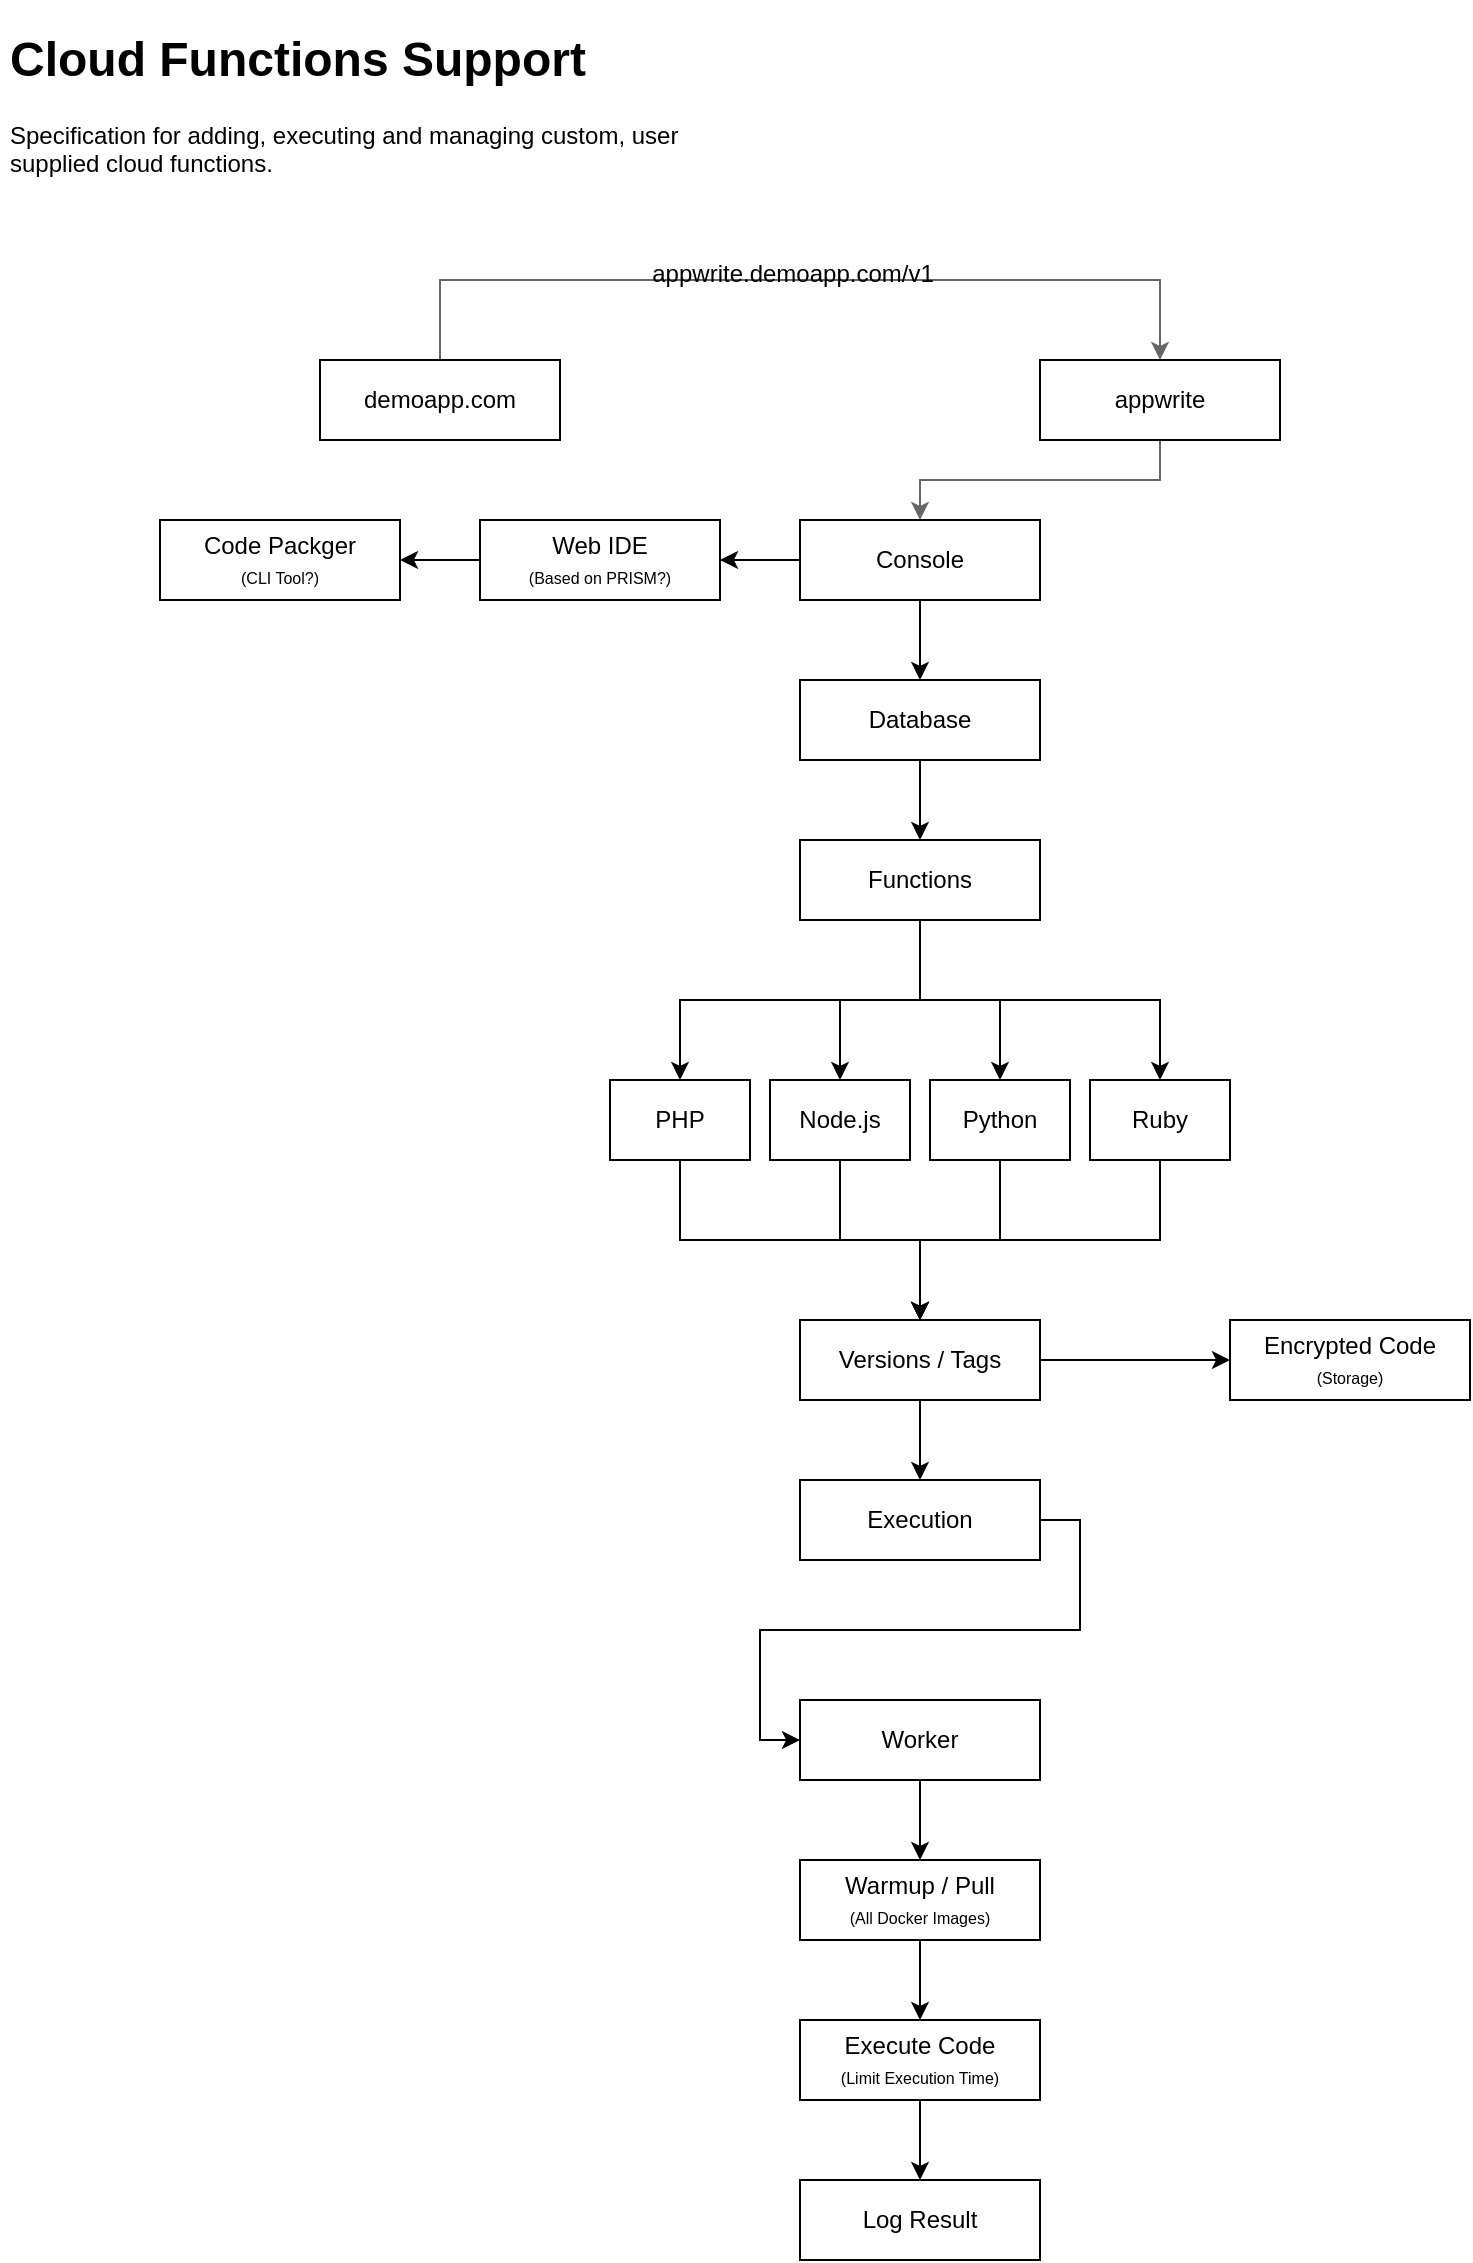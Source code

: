 <mxfile version="13.1.3">
    <diagram id="yGhE-bxLbvAmmQa4B8sF" name="Page-1">
        <mxGraphModel dx="1283" dy="806" grid="1" gridSize="10" guides="1" tooltips="1" connect="1" arrows="1" fold="1" page="1" pageScale="1" pageWidth="1200" pageHeight="1200" background="none" math="0" shadow="0">
            <root>
                <mxCell id="0"/>
                <mxCell id="1" parent="0"/>
                <mxCell id="VRWtsPjFZcFOQ0dyWaPR-2" value="" style="edgeStyle=orthogonalEdgeStyle;rounded=0;orthogonalLoop=1;jettySize=auto;html=1;" parent="1" source="7Wyw-BhCzhfnSJz2-0qM-1" target="VRWtsPjFZcFOQ0dyWaPR-1" edge="1">
                    <mxGeometry relative="1" as="geometry"/>
                </mxCell>
                <mxCell id="C25799qmdiSaeSuCInEC-37" value="" style="edgeStyle=orthogonalEdgeStyle;rounded=0;orthogonalLoop=1;jettySize=auto;html=1;" parent="1" source="7Wyw-BhCzhfnSJz2-0qM-1" target="C25799qmdiSaeSuCInEC-36" edge="1">
                    <mxGeometry relative="1" as="geometry"/>
                </mxCell>
                <mxCell id="C25799qmdiSaeSuCInEC-40" style="edgeStyle=orthogonalEdgeStyle;rounded=0;orthogonalLoop=1;jettySize=auto;html=1;exitX=0;exitY=0.5;exitDx=0;exitDy=0;" parent="1" source="7Wyw-BhCzhfnSJz2-0qM-1" target="C25799qmdiSaeSuCInEC-38" edge="1">
                    <mxGeometry relative="1" as="geometry"/>
                </mxCell>
                <mxCell id="7Wyw-BhCzhfnSJz2-0qM-1" value="Console" style="rounded=0;whiteSpace=wrap;html=1;labelBorderColor=none;" parent="1" vertex="1">
                    <mxGeometry x="440" y="280" width="120" height="40" as="geometry"/>
                </mxCell>
                <mxCell id="C25799qmdiSaeSuCInEC-38" value="Code Packger&lt;br&gt;&lt;font style=&quot;font-size: 8px&quot;&gt;(CLI Tool?)&lt;/font&gt;" style="rounded=0;whiteSpace=wrap;html=1;labelBorderColor=none;" parent="1" vertex="1">
                    <mxGeometry x="120" y="280" width="120" height="40" as="geometry"/>
                </mxCell>
                <mxCell id="C25799qmdiSaeSuCInEC-36" value="Web IDE&lt;br&gt;&lt;font style=&quot;font-size: 8px&quot;&gt;(Based on PRISM?)&lt;/font&gt;" style="rounded=0;whiteSpace=wrap;html=1;labelBorderColor=none;" parent="1" vertex="1">
                    <mxGeometry x="280" y="280" width="120" height="40" as="geometry"/>
                </mxCell>
                <mxCell id="VRWtsPjFZcFOQ0dyWaPR-4" value="" style="edgeStyle=orthogonalEdgeStyle;rounded=0;orthogonalLoop=1;jettySize=auto;html=1;" parent="1" source="VRWtsPjFZcFOQ0dyWaPR-1" target="VRWtsPjFZcFOQ0dyWaPR-3" edge="1">
                    <mxGeometry relative="1" as="geometry"/>
                </mxCell>
                <mxCell id="VRWtsPjFZcFOQ0dyWaPR-1" value="Database" style="rounded=0;whiteSpace=wrap;html=1;labelBorderColor=none;" parent="1" vertex="1">
                    <mxGeometry x="440" y="360" width="120" height="40" as="geometry"/>
                </mxCell>
                <mxCell id="C25799qmdiSaeSuCInEC-10" style="edgeStyle=orthogonalEdgeStyle;rounded=0;orthogonalLoop=1;jettySize=auto;html=1;exitX=0.5;exitY=1;exitDx=0;exitDy=0;entryX=0.5;entryY=0;entryDx=0;entryDy=0;" parent="1" source="VRWtsPjFZcFOQ0dyWaPR-3" target="C25799qmdiSaeSuCInEC-1" edge="1">
                    <mxGeometry relative="1" as="geometry"/>
                </mxCell>
                <mxCell id="C25799qmdiSaeSuCInEC-11" style="edgeStyle=orthogonalEdgeStyle;rounded=0;orthogonalLoop=1;jettySize=auto;html=1;exitX=0.5;exitY=1;exitDx=0;exitDy=0;" parent="1" source="VRWtsPjFZcFOQ0dyWaPR-3" target="VRWtsPjFZcFOQ0dyWaPR-5" edge="1">
                    <mxGeometry relative="1" as="geometry"/>
                </mxCell>
                <mxCell id="C25799qmdiSaeSuCInEC-12" style="edgeStyle=orthogonalEdgeStyle;rounded=0;orthogonalLoop=1;jettySize=auto;html=1;exitX=0.5;exitY=1;exitDx=0;exitDy=0;entryX=0.5;entryY=0;entryDx=0;entryDy=0;" parent="1" source="VRWtsPjFZcFOQ0dyWaPR-3" target="C25799qmdiSaeSuCInEC-6" edge="1">
                    <mxGeometry relative="1" as="geometry"/>
                </mxCell>
                <mxCell id="C25799qmdiSaeSuCInEC-13" style="edgeStyle=orthogonalEdgeStyle;rounded=0;orthogonalLoop=1;jettySize=auto;html=1;exitX=0.5;exitY=1;exitDx=0;exitDy=0;" parent="1" source="VRWtsPjFZcFOQ0dyWaPR-3" target="C25799qmdiSaeSuCInEC-7" edge="1">
                    <mxGeometry relative="1" as="geometry"/>
                </mxCell>
                <mxCell id="VRWtsPjFZcFOQ0dyWaPR-3" value="Functions" style="rounded=0;whiteSpace=wrap;html=1;labelBorderColor=none;" parent="1" vertex="1">
                    <mxGeometry x="440" y="440" width="120" height="40" as="geometry"/>
                </mxCell>
                <mxCell id="C25799qmdiSaeSuCInEC-15" style="edgeStyle=orthogonalEdgeStyle;rounded=0;orthogonalLoop=1;jettySize=auto;html=1;exitX=0.5;exitY=1;exitDx=0;exitDy=0;entryX=0.5;entryY=0;entryDx=0;entryDy=0;" parent="1" source="VRWtsPjFZcFOQ0dyWaPR-5" target="C25799qmdiSaeSuCInEC-14" edge="1">
                    <mxGeometry relative="1" as="geometry"/>
                </mxCell>
                <mxCell id="VRWtsPjFZcFOQ0dyWaPR-5" value="PHP" style="rounded=0;whiteSpace=wrap;html=1;labelBorderColor=none;" parent="1" vertex="1">
                    <mxGeometry x="345" y="560" width="70" height="40" as="geometry"/>
                </mxCell>
                <mxCell id="C25799qmdiSaeSuCInEC-16" style="edgeStyle=orthogonalEdgeStyle;rounded=0;orthogonalLoop=1;jettySize=auto;html=1;exitX=0.5;exitY=1;exitDx=0;exitDy=0;" parent="1" source="C25799qmdiSaeSuCInEC-1" target="C25799qmdiSaeSuCInEC-14" edge="1">
                    <mxGeometry relative="1" as="geometry"/>
                </mxCell>
                <mxCell id="C25799qmdiSaeSuCInEC-1" value="Node.js" style="rounded=0;whiteSpace=wrap;html=1;labelBorderColor=none;" parent="1" vertex="1">
                    <mxGeometry x="425" y="560" width="70" height="40" as="geometry"/>
                </mxCell>
                <mxCell id="7Wyw-BhCzhfnSJz2-0qM-14" style="edgeStyle=orthogonalEdgeStyle;rounded=0;orthogonalLoop=1;jettySize=auto;html=1;exitX=0.5;exitY=1;exitDx=0;exitDy=0;entryX=0.5;entryY=0;entryDx=0;entryDy=0;labelBorderColor=none;strokeColor=#666666;" parent="1" source="7Wyw-BhCzhfnSJz2-0qM-12" target="7Wyw-BhCzhfnSJz2-0qM-1" edge="1">
                    <mxGeometry relative="1" as="geometry"/>
                </mxCell>
                <mxCell id="7Wyw-BhCzhfnSJz2-0qM-12" value="appwrite" style="rounded=0;whiteSpace=wrap;html=1;labelBorderColor=none;" parent="1" vertex="1">
                    <mxGeometry x="560" y="200" width="120" height="40" as="geometry"/>
                </mxCell>
                <mxCell id="7Wyw-BhCzhfnSJz2-0qM-17" style="edgeStyle=orthogonalEdgeStyle;rounded=0;orthogonalLoop=1;jettySize=auto;html=1;exitX=0.5;exitY=0;exitDx=0;exitDy=0;entryX=0.5;entryY=0;entryDx=0;entryDy=0;labelBorderColor=none;strokeColor=#666666;" parent="1" source="7Wyw-BhCzhfnSJz2-0qM-16" target="7Wyw-BhCzhfnSJz2-0qM-12" edge="1">
                    <mxGeometry relative="1" as="geometry">
                        <Array as="points">
                            <mxPoint x="260" y="160"/>
                            <mxPoint x="620" y="160"/>
                        </Array>
                    </mxGeometry>
                </mxCell>
                <mxCell id="7Wyw-BhCzhfnSJz2-0qM-18" value="&amp;nbsp; &amp;nbsp; appwrite.demoapp.com/v1&amp;nbsp; &amp;nbsp;&amp;nbsp;" style="text;align=center;verticalAlign=middle;resizable=0;points=[];labelBackgroundColor=none;labelBorderColor=none;fontColor=#;html=1;" parent="7Wyw-BhCzhfnSJz2-0qM-17" vertex="1" connectable="0">
                    <mxGeometry x="-0.018" y="3" relative="1" as="geometry">
                        <mxPoint as="offset"/>
                    </mxGeometry>
                </mxCell>
                <mxCell id="7Wyw-BhCzhfnSJz2-0qM-16" value="demoapp.com" style="rounded=0;whiteSpace=wrap;html=1;labelBorderColor=none;" parent="1" vertex="1">
                    <mxGeometry x="200" y="200" width="120" height="40" as="geometry"/>
                </mxCell>
                <mxCell id="7Wyw-BhCzhfnSJz2-0qM-54" value="&lt;h1&gt;Cloud Functions Support&lt;/h1&gt;&lt;p&gt;Specification for adding, executing and managing custom, user supplied cloud functions.&lt;br&gt;&lt;/p&gt;" style="text;html=1;spacing=5;spacingTop=-20;whiteSpace=wrap;overflow=hidden;rounded=0;labelBackgroundColor=none;" parent="1" vertex="1">
                    <mxGeometry x="40" y="30" width="370" height="90" as="geometry"/>
                </mxCell>
                <mxCell id="C25799qmdiSaeSuCInEC-18" style="edgeStyle=orthogonalEdgeStyle;rounded=0;orthogonalLoop=1;jettySize=auto;html=1;exitX=0.5;exitY=1;exitDx=0;exitDy=0;entryX=0.5;entryY=0;entryDx=0;entryDy=0;" parent="1" source="C25799qmdiSaeSuCInEC-6" target="C25799qmdiSaeSuCInEC-14" edge="1">
                    <mxGeometry relative="1" as="geometry"/>
                </mxCell>
                <mxCell id="C25799qmdiSaeSuCInEC-6" value="Python" style="rounded=0;whiteSpace=wrap;html=1;labelBorderColor=none;" parent="1" vertex="1">
                    <mxGeometry x="505" y="560" width="70" height="40" as="geometry"/>
                </mxCell>
                <mxCell id="C25799qmdiSaeSuCInEC-19" style="edgeStyle=orthogonalEdgeStyle;rounded=0;orthogonalLoop=1;jettySize=auto;html=1;exitX=0.5;exitY=1;exitDx=0;exitDy=0;entryX=0.5;entryY=0;entryDx=0;entryDy=0;" parent="1" source="C25799qmdiSaeSuCInEC-7" target="C25799qmdiSaeSuCInEC-14" edge="1">
                    <mxGeometry relative="1" as="geometry"/>
                </mxCell>
                <mxCell id="C25799qmdiSaeSuCInEC-7" value="Ruby" style="rounded=0;whiteSpace=wrap;html=1;labelBorderColor=none;" parent="1" vertex="1">
                    <mxGeometry x="585" y="560" width="70" height="40" as="geometry"/>
                </mxCell>
                <mxCell id="C25799qmdiSaeSuCInEC-21" value="" style="edgeStyle=orthogonalEdgeStyle;rounded=0;orthogonalLoop=1;jettySize=auto;html=1;" parent="1" source="C25799qmdiSaeSuCInEC-14" target="C25799qmdiSaeSuCInEC-20" edge="1">
                    <mxGeometry relative="1" as="geometry"/>
                </mxCell>
                <mxCell id="C25799qmdiSaeSuCInEC-29" value="" style="edgeStyle=orthogonalEdgeStyle;rounded=0;orthogonalLoop=1;jettySize=auto;html=1;" parent="1" source="C25799qmdiSaeSuCInEC-14" target="C25799qmdiSaeSuCInEC-28" edge="1">
                    <mxGeometry relative="1" as="geometry"/>
                </mxCell>
                <mxCell id="C25799qmdiSaeSuCInEC-14" value="Versions / Tags" style="rounded=0;whiteSpace=wrap;html=1;labelBorderColor=none;" parent="1" vertex="1">
                    <mxGeometry x="440" y="680" width="120" height="40" as="geometry"/>
                </mxCell>
                <mxCell id="C25799qmdiSaeSuCInEC-28" value="Encrypted Code&lt;br&gt;&lt;font style=&quot;font-size: 8px&quot;&gt;(Storage)&lt;/font&gt;" style="rounded=0;whiteSpace=wrap;html=1;labelBorderColor=none;" parent="1" vertex="1">
                    <mxGeometry x="655" y="680" width="120" height="40" as="geometry"/>
                </mxCell>
                <mxCell id="C25799qmdiSaeSuCInEC-26" style="edgeStyle=orthogonalEdgeStyle;rounded=0;orthogonalLoop=1;jettySize=auto;html=1;exitX=1;exitY=0.5;exitDx=0;exitDy=0;entryX=0;entryY=0.5;entryDx=0;entryDy=0;" parent="1" source="C25799qmdiSaeSuCInEC-20" target="C25799qmdiSaeSuCInEC-23" edge="1">
                    <mxGeometry relative="1" as="geometry"/>
                </mxCell>
                <mxCell id="C25799qmdiSaeSuCInEC-27" value="&amp;nbsp;Send Version Code and Metadata" style="text;html=1;align=center;verticalAlign=middle;resizable=0;points=[];labelBackgroundColor=#ffffff;noLabel=1;fontColor=none;" parent="C25799qmdiSaeSuCInEC-26" vertex="1" connectable="0">
                    <mxGeometry x="-0.175" y="1" relative="1" as="geometry">
                        <mxPoint x="28" y="1" as="offset"/>
                    </mxGeometry>
                </mxCell>
                <mxCell id="C25799qmdiSaeSuCInEC-20" value="Execution" style="rounded=0;whiteSpace=wrap;html=1;labelBorderColor=none;" parent="1" vertex="1">
                    <mxGeometry x="440" y="760" width="120" height="40" as="geometry"/>
                </mxCell>
                <mxCell id="C25799qmdiSaeSuCInEC-31" value="" style="edgeStyle=orthogonalEdgeStyle;rounded=0;orthogonalLoop=1;jettySize=auto;html=1;" parent="1" source="C25799qmdiSaeSuCInEC-23" target="C25799qmdiSaeSuCInEC-30" edge="1">
                    <mxGeometry relative="1" as="geometry"/>
                </mxCell>
                <mxCell id="C25799qmdiSaeSuCInEC-23" value="Worker" style="rounded=0;whiteSpace=wrap;html=1;labelBorderColor=none;" parent="1" vertex="1">
                    <mxGeometry x="440" y="870" width="120" height="40" as="geometry"/>
                </mxCell>
                <mxCell id="C25799qmdiSaeSuCInEC-33" value="" style="edgeStyle=orthogonalEdgeStyle;rounded=0;orthogonalLoop=1;jettySize=auto;html=1;" parent="1" source="C25799qmdiSaeSuCInEC-30" target="C25799qmdiSaeSuCInEC-32" edge="1">
                    <mxGeometry relative="1" as="geometry"/>
                </mxCell>
                <mxCell id="C25799qmdiSaeSuCInEC-30" value="Warmup / Pull&lt;br&gt;&lt;font style=&quot;font-size: 8px&quot;&gt;(All Docker Images)&lt;/font&gt;" style="rounded=0;whiteSpace=wrap;html=1;labelBorderColor=none;" parent="1" vertex="1">
                    <mxGeometry x="440" y="950" width="120" height="40" as="geometry"/>
                </mxCell>
                <mxCell id="C25799qmdiSaeSuCInEC-35" value="" style="edgeStyle=orthogonalEdgeStyle;rounded=0;orthogonalLoop=1;jettySize=auto;html=1;" parent="1" source="C25799qmdiSaeSuCInEC-32" target="C25799qmdiSaeSuCInEC-34" edge="1">
                    <mxGeometry relative="1" as="geometry"/>
                </mxCell>
                <mxCell id="C25799qmdiSaeSuCInEC-32" value="Execute Code&lt;br&gt;&lt;font style=&quot;font-size: 8px&quot;&gt;(Limit Execution Time)&lt;/font&gt;" style="rounded=0;whiteSpace=wrap;html=1;labelBorderColor=none;" parent="1" vertex="1">
                    <mxGeometry x="440" y="1030" width="120" height="40" as="geometry"/>
                </mxCell>
                <mxCell id="C25799qmdiSaeSuCInEC-34" value="Log Result" style="rounded=0;whiteSpace=wrap;html=1;labelBorderColor=none;" parent="1" vertex="1">
                    <mxGeometry x="440" y="1110" width="120" height="40" as="geometry"/>
                </mxCell>
            </root>
        </mxGraphModel>
    </diagram>
</mxfile>